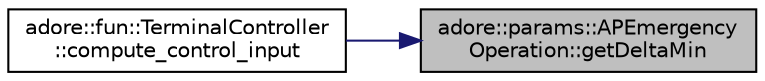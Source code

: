 digraph "adore::params::APEmergencyOperation::getDeltaMin"
{
 // LATEX_PDF_SIZE
  edge [fontname="Helvetica",fontsize="10",labelfontname="Helvetica",labelfontsize="10"];
  node [fontname="Helvetica",fontsize="10",shape=record];
  rankdir="RL";
  Node1 [label="adore::params::APEmergency\lOperation::getDeltaMin",height=0.2,width=0.4,color="black", fillcolor="grey75", style="filled", fontcolor="black",tooltip=" "];
  Node1 -> Node2 [dir="back",color="midnightblue",fontsize="10",style="solid",fontname="Helvetica"];
  Node2 [label="adore::fun::TerminalController\l::compute_control_input",height=0.2,width=0.4,color="black", fillcolor="white", style="filled",URL="$classadore_1_1fun_1_1TerminalController.html#a833cfa688d4c838b1c4bbc3e4e2d2269",tooltip=" "];
}
